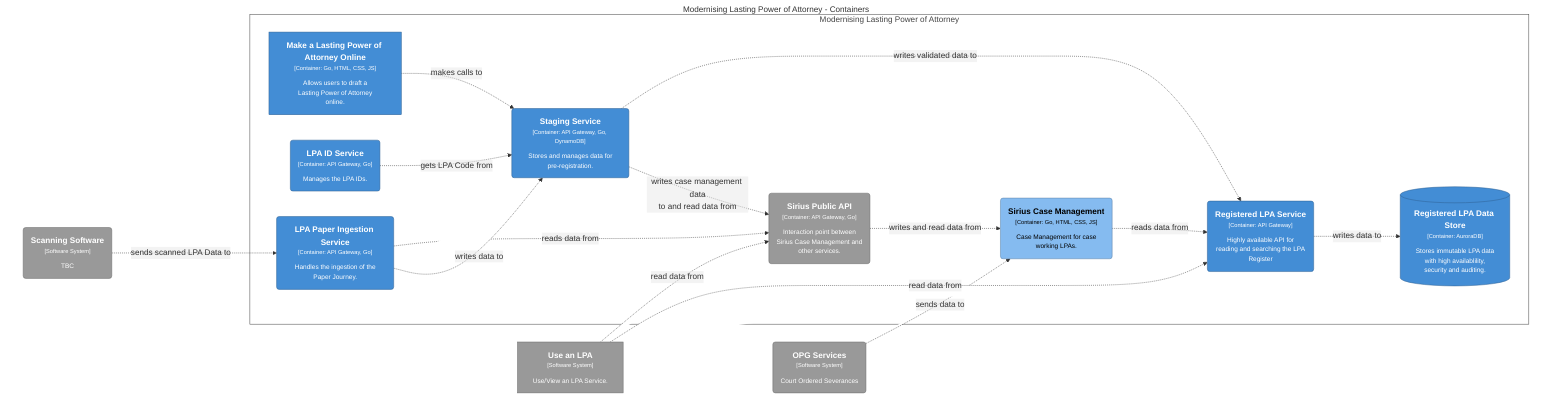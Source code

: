 graph TB
  linkStyle default fill:#ffffff

  subgraph diagram [Modernising Lasting Power of Attorney - Containers]
    style diagram fill:#ffffff,stroke:#ffffff

    30("<div style='font-weight: bold'>OPG Services</div><div style='font-size: 70%; margin-top: 0px'>[Software System]</div><div style='font-size: 80%; margin-top:10px'>Court Ordered Severances</div>")
    style 30 fill:#999999,stroke:#6b6b6b,color:#ffffff
    31("<div style='font-weight: bold'>Scanning Software</div><div style='font-size: 70%; margin-top: 0px'>[Software System]</div><div style='font-size: 80%; margin-top:10px'>TBC</div>")
    style 31 fill:#999999,stroke:#6b6b6b,color:#ffffff
    32["<div style='font-weight: bold'>Use an LPA</div><div style='font-size: 70%; margin-top: 0px'>[Software System]</div><div style='font-size: 80%; margin-top:10px'>Use/View an LPA Service.</div>"]
    style 32 fill:#999999,stroke:#6b6b6b,color:#ffffff

    subgraph 2 [Modernising Lasting Power of Attorney]
      style 2 fill:#ffffff,stroke:#444444,color:#444444

      12("<div style='font-weight: bold'>LPA ID Service</div><div style='font-size: 70%; margin-top: 0px'>[Container: API Gateway, Go]</div><div style='font-size: 80%; margin-top:10px'>Manages the LPA IDs.</div>")
      style 12 fill:#438dd5,stroke:#2e6295,color:#ffffff
      13[("<div style='font-weight: bold'>Registered LPA Data Store</div><div style='font-size: 70%; margin-top: 0px'>[Container: AuroraDB]</div><div style='font-size: 80%; margin-top:10px'>Stores immutable LPA data<br />with high availablility,<br />security and auditing.</div>")]
      style 13 fill:#438dd5,stroke:#2e6295,color:#ffffff
      16("<div style='font-weight: bold'>Registered LPA Service</div><div style='font-size: 70%; margin-top: 0px'>[Container: API Gateway]</div><div style='font-size: 80%; margin-top:10px'>Highly available API for<br />reading and searching the LPA<br />Register</div>")
      style 16 fill:#438dd5,stroke:#2e6295,color:#ffffff
      21("<div style='font-weight: bold'>LPA Paper Ingestion Service</div><div style='font-size: 70%; margin-top: 0px'>[Container: API Gateway, Go]</div><div style='font-size: 80%; margin-top:10px'>Handles the ingestion of the<br />Paper Journey.</div>")
      style 21 fill:#438dd5,stroke:#2e6295,color:#ffffff
      22("<div style='font-weight: bold'>Sirius Public API</div><div style='font-size: 70%; margin-top: 0px'>[Container: API Gateway, Go]</div><div style='font-size: 80%; margin-top:10px'>Interaction point between<br />Sirius Case Management and<br />other services.</div>")
      style 22 fill:#999999,stroke:#6b6b6b,color:#ffffff
      23("<div style='font-weight: bold'>Sirius Case Management</div><div style='font-size: 70%; margin-top: 0px'>[Container: Go, HTML, CSS, JS]</div><div style='font-size: 80%; margin-top:10px'>Case Management for case<br />working LPAs.</div>")
      style 23 fill:#85bbf0,stroke:#5d82a8,color:#000000
      3["<div style='font-weight: bold'>Make a Lasting Power of Attorney Online</div><div style='font-size: 70%; margin-top: 0px'>[Container: Go, HTML, CSS, JS]</div><div style='font-size: 80%; margin-top:10px'>Allows users to draft a<br />Lasting Power of Attorney<br />online.</div>"]
      style 3 fill:#438dd5,stroke:#2e6295,color:#ffffff
      7("<div style='font-weight: bold'>Staging Service</div><div style='font-size: 70%; margin-top: 0px'>[Container: API Gateway, Go, DynamoDB]</div><div style='font-size: 80%; margin-top:10px'>Stores and manages data for<br />pre-registration.</div>")
      style 7 fill:#438dd5,stroke:#2e6295,color:#ffffff
    end

    30-. "<div>sends data to</div><div style='font-size: 70%'></div>" .->23
    31-. "<div>sends scanned LPA Data to</div><div style='font-size: 70%'></div>" .->21
    3-. "<div>makes calls to</div><div style='font-size: 70%'></div>" .->7
    12-. "<div>gets LPA Code from</div><div style='font-size: 70%'></div>" .->7
    7-. "<div>writes validated data to</div><div style='font-size: 70%'></div>" .->16
    7-. "<div>writes case management data<br />to and read data from</div><div style='font-size: 70%'></div>" .->22
    32-. "<div>read data from</div><div style='font-size: 70%'></div>" .->22
    32-. "<div>read data from</div><div style='font-size: 70%'></div>" .->16
    16-. "<div>writes data to</div><div style='font-size: 70%'></div>" .->13
    22-. "<div>writes and read data from</div><div style='font-size: 70%'></div>" .->23
    21-. "<div>reads data from</div><div style='font-size: 70%'></div>" .->22
    21-. "<div>writes data to</div><div style='font-size: 70%'></div>" .->7
    23-. "<div>reads data from</div><div style='font-size: 70%'></div>" .->16
  end